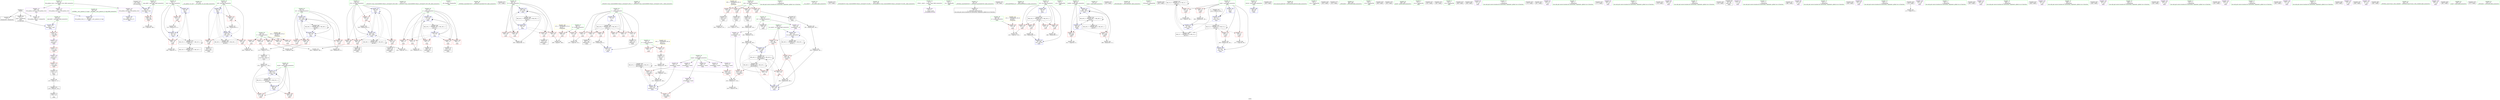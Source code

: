 digraph "SVFG" {
	label="SVFG";

	Node0x5571727502e0 [shape=record,color=grey,label="{NodeID: 0\nNullPtr}"];
	Node0x5571727502e0 -> Node0x557172777c80[style=solid];
	Node0x5571727502e0 -> Node0x557172777d80[style=solid];
	Node0x5571727502e0 -> Node0x55717277efa0[style=solid];
	Node0x55717278bb80 [shape=record,color=grey,label="{NodeID: 360\n107 = cmp(106, 108, )\n}"];
	Node0x5571727797b0 [shape=record,color=blue,label="{NodeID: 194\n76\<--99\nxxx\<--\nmain\n}"];
	Node0x5571727797b0 -> Node0x55717277cdc0[style=dashed];
	Node0x5571727797b0 -> Node0x55717277ce90[style=dashed];
	Node0x5571727797b0 -> Node0x557172779880[style=dashed];
	Node0x5571727797b0 -> Node0x5571727981a0[style=dashed];
	Node0x557172776a60 [shape=record,color=purple,label="{NodeID: 111\n435\<--26\nllvm.global_ctors_1\<--llvm.global_ctors\nGlob }"];
	Node0x557172776a60 -> Node0x55717277eea0[style=solid];
	Node0x557172755c30 [shape=record,color=green,label="{NodeID: 28\n31\<--32\n__cxx_global_var_init\<--__cxx_global_var_init_field_insensitive\n}"];
	Node0x5571727b8ad0 [shape=record,color=black,label="{NodeID: 471\n56 = PHI()\n0th arg main }"];
	Node0x5571727b8ad0 -> Node0x55717277f170[style=solid];
	Node0x55717277c9b0 [shape=record,color=red,label="{NodeID: 139\n187\<--72\n\<--j\nmain\n}"];
	Node0x55717277c9b0 -> Node0x5571727785d0[style=solid];
	Node0x5571727773e0 [shape=record,color=green,label="{NodeID: 56\n174\<--175\n_ZStlsISt11char_traitsIcEERSt13basic_ostreamIcT_ES5_PKc\<--_ZStlsISt11char_traitsIcEERSt13basic_ostreamIcT_ES5_PKc_field_insensitive\n}"];
	Node0x557172789300 [shape=record,color=grey,label="{NodeID: 333\n213 = Binary(212, 9, )\n}"];
	Node0x557172789300 -> Node0x557172779880[style=solid];
	Node0x55717277e070 [shape=record,color=red,label="{NodeID: 167\n373\<--92\n\<--cnt\nmain\n}"];
	Node0x55717277e070 -> Node0x55717278b400[style=solid];
	Node0x557172778c50 [shape=record,color=black,label="{NodeID: 84\n316\<--315\nidxprom86\<--\nmain\n}"];
	Node0x557172750200 [shape=record,color=green,label="{NodeID: 1\n7\<--1\n__dso_handle\<--dummyObj\nGlob }"];
	Node0x55717278bd00 [shape=record,color=grey,label="{NodeID: 361\n116 = cmp(115, 117, )\n}"];
	Node0x55717278bd00 -> Node0x55717277b490[style=solid];
	Node0x557172779880 [shape=record,color=blue,label="{NodeID: 195\n76\<--213\nxxx\<--inc\nmain\n}"];
	Node0x557172779880 -> Node0x55717277cdc0[style=dashed];
	Node0x557172779880 -> Node0x55717277ce90[style=dashed];
	Node0x557172779880 -> Node0x557172779880[style=dashed];
	Node0x557172779880 -> Node0x5571727981a0[style=dashed];
	Node0x557172776b60 [shape=record,color=purple,label="{NodeID: 112\n436\<--26\nllvm.global_ctors_2\<--llvm.global_ctors\nGlob }"];
	Node0x557172776b60 -> Node0x55717277efa0[style=solid];
	Node0x557172755d00 [shape=record,color=green,label="{NodeID: 29\n35\<--36\n_ZNSt8ios_base4InitC1Ev\<--_ZNSt8ios_base4InitC1Ev_field_insensitive\n}"];
	Node0x5571727b9980 [shape=record,color=black,label="{NodeID: 472\n141 = PHI()\n}"];
	Node0x557172781280 [shape=record,color=black,label="{NodeID: 389\nMR_16V_3 = PHI(MR_16V_4, MR_16V_2, )\npts\{71 \}\n}"];
	Node0x557172781280 -> Node0x55717277c330[style=dashed];
	Node0x557172781280 -> Node0x55717277c400[style=dashed];
	Node0x557172781280 -> Node0x55717277c4d0[style=dashed];
	Node0x557172781280 -> Node0x55717277c5a0[style=dashed];
	Node0x557172781280 -> Node0x55717277c670[style=dashed];
	Node0x557172781280 -> Node0x55717277c740[style=dashed];
	Node0x557172781280 -> Node0x557172779a20[style=dashed];
	Node0x55717277ca80 [shape=record,color=red,label="{NodeID: 140\n204\<--72\n\<--j\nmain\n}"];
	Node0x5571727774b0 [shape=record,color=green,label="{NodeID: 57\n196\<--197\n_ZStlsISt11char_traitsIcEERSt13basic_ostreamIcT_ES5_c\<--_ZStlsISt11char_traitsIcEERSt13basic_ostreamIcT_ES5_c_field_insensitive\n}"];
	Node0x5571727a5b50 [shape=record,color=yellow,style=double,label="{NodeID: 417\n28V_1 = ENCHI(MR_28V_0)\npts\{85 \}\nFun[main]}"];
	Node0x5571727a5b50 -> Node0x55717277d510[style=dashed];
	Node0x5571727a5b50 -> Node0x55717277d5e0[style=dashed];
	Node0x5571727a5b50 -> Node0x55717277d6b0[style=dashed];
	Node0x5571727a5b50 -> Node0x55717277d780[style=dashed];
	Node0x557172789480 [shape=record,color=grey,label="{NodeID: 334\n323 = Binary(322, 9, )\n}"];
	Node0x557172789480 -> Node0x55717277a310[style=solid];
	Node0x55717277e140 [shape=record,color=red,label="{NodeID: 168\n304\<--94\n\<--j78\nmain\n}"];
	Node0x55717277e140 -> Node0x55717278af80[style=solid];
	Node0x557172778d20 [shape=record,color=black,label="{NodeID: 85\n376\<--375\nconv119\<--cmp118\nmain\n}"];
	Node0x557172778d20 -> Node0x55717278a080[style=solid];
	Node0x5571727555a0 [shape=record,color=green,label="{NodeID: 2\n9\<--1\n\<--dummyObj\nCan only get source location for instruction, argument, global var or function.}"];
	Node0x55717278be80 [shape=record,color=grey,label="{NodeID: 362\n132 = cmp(130, 131, )\n}"];
	Node0x557172779950 [shape=record,color=blue,label="{NodeID: 196\n72\<--222\nj\<--inc37\nmain\n}"];
	Node0x557172779950 -> Node0x55717277c810[style=dashed];
	Node0x557172779950 -> Node0x55717277c8e0[style=dashed];
	Node0x557172779950 -> Node0x55717277c9b0[style=dashed];
	Node0x557172779950 -> Node0x55717277ca80[style=dashed];
	Node0x557172779950 -> Node0x55717277cb50[style=dashed];
	Node0x557172779950 -> Node0x557172779950[style=dashed];
	Node0x557172779950 -> Node0x557172781370[style=dashed];
	Node0x557172776c60 [shape=record,color=purple,label="{NodeID: 113\n252\<--80\narrayidx53\<--cel\nmain\n}"];
	Node0x557172776c60 -> Node0x557172779c90[style=solid];
	Node0x557172755dd0 [shape=record,color=green,label="{NodeID: 30\n41\<--42\n__cxa_atexit\<--__cxa_atexit_field_insensitive\n}"];
	Node0x5571727b9a80 [shape=record,color=black,label="{NodeID: 473\n125 = PHI()\n}"];
	Node0x557172781370 [shape=record,color=black,label="{NodeID: 390\nMR_18V_2 = PHI(MR_18V_4, MR_18V_1, )\npts\{73 \}\n}"];
	Node0x557172781370 -> Node0x55717277f4b0[style=dashed];
	Node0x55717277cb50 [shape=record,color=red,label="{NodeID: 141\n221\<--72\n\<--j\nmain\n}"];
	Node0x55717277cb50 -> Node0x557172789180[style=solid];
	Node0x557172777580 [shape=record,color=green,label="{NodeID: 58\n207\<--208\n_ZSt4endlIcSt11char_traitsIcEERSt13basic_ostreamIT_T0_ES6_\<--_ZSt4endlIcSt11char_traitsIcEERSt13basic_ostreamIT_T0_ES6__field_insensitive\n}"];
	Node0x557172789600 [shape=record,color=grey,label="{NodeID: 335\n319 = Binary(311, 318, )\n}"];
	Node0x557172789600 -> Node0x55717278b100[style=solid];
	Node0x55717277e210 [shape=record,color=red,label="{NodeID: 169\n308\<--94\n\<--j78\nmain\n}"];
	Node0x55717277e210 -> Node0x557172778ab0[style=solid];
	Node0x557172778df0 [shape=record,color=purple,label="{NodeID: 86\n37\<--4\n\<--_ZStL8__ioinit\n__cxx_global_var_init\n}"];
	Node0x557172755630 [shape=record,color=green,label="{NodeID: 3\n13\<--1\n.str\<--dummyObj\nGlob }"];
	Node0x55717278c000 [shape=record,color=grey,label="{NodeID: 363\n138 = cmp(136, 137, )\n}"];
	Node0x557172779a20 [shape=record,color=blue,label="{NodeID: 197\n70\<--227\ni\<--inc40\nmain\n}"];
	Node0x557172779a20 -> Node0x557172781280[style=dashed];
	Node0x557172776d30 [shape=record,color=purple,label="{NodeID: 114\n310\<--80\narrayidx83\<--cel\nmain\n}"];
	Node0x557172776d30 -> Node0x55717277eb00[style=solid];
	Node0x557172755ea0 [shape=record,color=green,label="{NodeID: 31\n40\<--46\n_ZNSt8ios_base4InitD1Ev\<--_ZNSt8ios_base4InitD1Ev_field_insensitive\n}"];
	Node0x557172755ea0 -> Node0x557172777e50[style=solid];
	Node0x5571727b9b80 [shape=record,color=black,label="{NodeID: 474\n38 = PHI()\n}"];
	Node0x557172781460 [shape=record,color=black,label="{NodeID: 391\nMR_22V_2 = PHI(MR_22V_3, MR_22V_1, )\npts\{77 \}\n}"];
	Node0x557172781460 -> Node0x5571727981a0[style=dashed];
	Node0x55717277cc20 [shape=record,color=red,label="{NodeID: 142\n142\<--74\n\<--x\nmain\n}"];
	Node0x55717277cc20 -> Node0x557172778290[style=solid];
	Node0x557172777680 [shape=record,color=green,label="{NodeID: 59\n209\<--210\n_ZNSolsEPFRSoS_E\<--_ZNSolsEPFRSoS_E_field_insensitive\n}"];
	Node0x557172789780 [shape=record,color=grey,label="{NodeID: 336\n386 = Binary(385, 9, )\n}"];
	Node0x55717277e2e0 [shape=record,color=red,label="{NodeID: 170\n315\<--94\n\<--j78\nmain\n}"];
	Node0x55717277e2e0 -> Node0x557172778c50[style=solid];
	Node0x557172778ec0 [shape=record,color=purple,label="{NodeID: 87\n149\<--11\narrayidx10\<--mask\nmain\n}"];
	Node0x557172754cb0 [shape=record,color=green,label="{NodeID: 4\n15\<--1\n.str.1\<--dummyObj\nGlob }"];
	Node0x55717278c180 [shape=record,color=grey,label="{NodeID: 364\n341 = cmp(340, 9, )\n}"];
	Node0x557172779af0 [shape=record,color=blue,label="{NodeID: 198\n78\<--99\ni42\<--\nmain\n}"];
	Node0x557172779af0 -> Node0x5571727a13b0[style=dashed];
	Node0x55717277b630 [shape=record,color=purple,label="{NodeID: 115\n111\<--110\narrayidx\<--\nmain\n}"];
	Node0x55717277b630 -> Node0x55717277e620[style=solid];
	Node0x557172756400 [shape=record,color=green,label="{NodeID: 32\n53\<--54\nmain\<--main_field_insensitive\n}"];
	Node0x5571727b9c80 [shape=record,color=black,label="{NodeID: 475\n181 = PHI()\n}"];
	Node0x5571727a09e0 [shape=record,color=black,label="{NodeID: 392\nMR_42V_2 = PHI(MR_42V_3, MR_42V_1, )\npts\{120000 \}\n}"];
	Node0x5571727a09e0 -> Node0x55717277e7c0[style=dashed];
	Node0x5571727a09e0 -> Node0x55717277ebd0[style=dashed];
	Node0x5571727a09e0 -> Node0x557172779610[style=dashed];
	Node0x5571727a09e0 -> Node0x5571727a09e0[style=dashed];
	Node0x55717277ccf0 [shape=record,color=red,label="{NodeID: 143\n194\<--74\n\<--x\nmain\n}"];
	Node0x557172777780 [shape=record,color=green,label="{NodeID: 60\n217\<--218\n_ZNSo5flushEv\<--_ZNSo5flushEv_field_insensitive\n}"];
	Node0x557172789900 [shape=record,color=grey,label="{NodeID: 337\n146 = Binary(9, 144, )\n}"];
	Node0x557172789900 -> Node0x557172789c00[style=solid];
	Node0x55717277e3b0 [shape=record,color=red,label="{NodeID: 171\n328\<--94\n\<--j78\nmain\n}"];
	Node0x55717277e3b0 -> Node0x557172788700[style=solid];
	Node0x557172778f90 [shape=record,color=purple,label="{NodeID: 88\n152\<--11\narrayidx12\<--mask\nmain\n}"];
	Node0x557172778f90 -> Node0x55717277e7c0[style=solid];
	Node0x557172778f90 -> Node0x557172779610[style=solid];
	Node0x557172754d40 [shape=record,color=green,label="{NodeID: 5\n17\<--1\n_ZSt4cerr\<--dummyObj\nGlob }"];
	Node0x5571727b6550 [shape=record,color=black,label="{NodeID: 448\n203 = PHI()\n}"];
	Node0x55717278c300 [shape=record,color=grey,label="{NodeID: 365\n333 = cmp(332, 99, )\n}"];
	Node0x557172779bc0 [shape=record,color=blue,label="{NodeID: 199\n82\<--99\nj46\<--\nmain\n}"];
	Node0x557172779bc0 -> Node0x55717277d2a0[style=dashed];
	Node0x557172779bc0 -> Node0x55717277d370[style=dashed];
	Node0x557172779bc0 -> Node0x55717277d440[style=dashed];
	Node0x557172779bc0 -> Node0x557172779f00[style=dashed];
	Node0x557172779bc0 -> Node0x5571727a18b0[style=dashed];
	Node0x55717277b700 [shape=record,color=purple,label="{NodeID: 116\n113\<--112\narrayidx1\<--\nmain\n}"];
	Node0x55717277b700 -> Node0x55717277e6f0[style=solid];
	Node0x5571727564d0 [shape=record,color=green,label="{NodeID: 33\n58\<--59\nretval\<--retval_field_insensitive\nmain\n}"];
	Node0x5571727564d0 -> Node0x55717277f0a0[style=solid];
	Node0x5571727b9de0 [shape=record,color=black,label="{NodeID: 476\n183 = PHI()\n}"];
	Node0x5571727a0eb0 [shape=record,color=black,label="{NodeID: 393\nMR_2V_7 = PHI(MR_2V_8, MR_2V_3, )\npts\{10 \}\n}"];
	Node0x5571727a0eb0 -> Node0x5571727995a0[style=dashed];
	Node0x55717277cdc0 [shape=record,color=red,label="{NodeID: 144\n165\<--76\n\<--xxx\nmain\n}"];
	Node0x55717277cdc0 -> Node0x55717278ac80[style=solid];
	Node0x557172777880 [shape=record,color=green,label="{NodeID: 61\n240\<--241\nllvm.memset.p0i8.i64\<--llvm.memset.p0i8.i64_field_insensitive\n}"];
	Node0x557172789a80 [shape=record,color=grey,label="{NodeID: 338\n261 = Binary(260, 145, )\n}"];
	Node0x557172789a80 -> Node0x55717278a200[style=solid];
	Node0x55717277e480 [shape=record,color=red,label="{NodeID: 172\n340\<--96\n\<--xxx98\nmain\n}"];
	Node0x55717277e480 -> Node0x55717278c180[style=solid];
	Node0x557172779060 [shape=record,color=purple,label="{NodeID: 89\n186\<--11\narrayidx24\<--mask\nmain\n}"];
	Node0x557172755120 [shape=record,color=green,label="{NodeID: 6\n18\<--1\n.str.2\<--dummyObj\nGlob }"];
	Node0x5571727b73d0 [shape=record,color=black,label="{NodeID: 449\n205 = PHI()\n}"];
	Node0x557172779c90 [shape=record,color=blue,label="{NodeID: 200\n86\<--252\ncur_mask\<--arrayidx53\nmain\n}"];
	Node0x557172779c90 -> Node0x55717277d850[style=dashed];
	Node0x557172779c90 -> Node0x55717277d920[style=dashed];
	Node0x557172779c90 -> Node0x557172779c90[style=dashed];
	Node0x557172779c90 -> Node0x5571727a1db0[style=dashed];
	Node0x55717277b7d0 [shape=record,color=red,label="{NodeID: 117\n156\<--8\n\<--cond\nmain\n}"];
	Node0x55717277b7d0 -> Node0x55717278a980[style=solid];
	Node0x5571727565a0 [shape=record,color=green,label="{NodeID: 34\n60\<--61\nargc.addr\<--argc.addr_field_insensitive\nmain\n}"];
	Node0x5571727565a0 -> Node0x55717277bb10[style=solid];
	Node0x5571727565a0 -> Node0x55717277f170[style=solid];
	Node0x5571727b9ee0 [shape=record,color=black,label="{NodeID: 477\n191 = PHI()\n}"];
	Node0x5571727a13b0 [shape=record,color=black,label="{NodeID: 394\nMR_24V_3 = PHI(MR_24V_4, MR_24V_2, )\npts\{79 \}\n}"];
	Node0x5571727a13b0 -> Node0x55717277cf60[style=dashed];
	Node0x5571727a13b0 -> Node0x55717277d030[style=dashed];
	Node0x5571727a13b0 -> Node0x55717277d100[style=dashed];
	Node0x5571727a13b0 -> Node0x55717277d1d0[style=dashed];
	Node0x5571727a13b0 -> Node0x557172781840[style=dashed];
	Node0x55717277ce90 [shape=record,color=red,label="{NodeID: 145\n212\<--76\n\<--xxx\nmain\n}"];
	Node0x55717277ce90 -> Node0x557172789300[style=solid];
	Node0x557172777980 [shape=record,color=green,label="{NodeID: 62\n363\<--364\n_ZNSolsEb\<--_ZNSolsEb_field_insensitive\n}"];
	Node0x557172789c00 [shape=record,color=grey,label="{NodeID: 339\n154 = Binary(153, 146, )\n}"];
	Node0x557172789c00 -> Node0x557172779610[style=solid];
	Node0x55717277e550 [shape=record,color=red,label="{NodeID: 173\n367\<--96\n\<--xxx98\nmain\n}"];
	Node0x55717277e550 -> Node0x55717278a380[style=solid];
	Node0x557172779130 [shape=record,color=purple,label="{NodeID: 90\n189\<--11\narrayidx26\<--mask\nmain\n}"];
	Node0x557172779130 -> Node0x55717277e890[style=solid];
	Node0x5571727551b0 [shape=record,color=green,label="{NodeID: 7\n20\<--1\n.str.3\<--dummyObj\nGlob }"];
	Node0x5571727b74d0 [shape=record,color=black,label="{NodeID: 450\n206 = PHI()\n}"];
	Node0x557172779d60 [shape=record,color=blue,label="{NodeID: 201\n263\<--265\n\<--or60\nmain\n}"];
	Node0x557172779d60 -> Node0x557172780c90[style=dashed];
	Node0x55717277b8a0 [shape=record,color=red,label="{NodeID: 118\n159\<--8\n\<--cond\nmain\n}"];
	Node0x55717277b8a0 -> Node0x557172788b80[style=solid];
	Node0x557172756670 [shape=record,color=green,label="{NodeID: 35\n62\<--63\nargv.addr\<--argv.addr_field_insensitive\nmain\n}"];
	Node0x557172756670 -> Node0x55717277bbe0[style=solid];
	Node0x557172756670 -> Node0x55717277f240[style=solid];
	Node0x5571727b9fe0 [shape=record,color=black,label="{NodeID: 478\n193 = PHI()\n}"];
	Node0x5571727a18b0 [shape=record,color=black,label="{NodeID: 395\nMR_26V_2 = PHI(MR_26V_4, MR_26V_1, )\npts\{83 \}\n}"];
	Node0x5571727a18b0 -> Node0x557172779bc0[style=dashed];
	Node0x55717277cf60 [shape=record,color=red,label="{NodeID: 146\n232\<--78\n\<--i42\nmain\n}"];
	Node0x55717277cf60 -> Node0x55717278ab00[style=solid];
	Node0x557172777a80 [shape=record,color=green,label="{NodeID: 63\n390\<--391\nprintf\<--printf_field_insensitive\n}"];
	Node0x557172789d80 [shape=record,color=grey,label="{NodeID: 340\n382 = Binary(381, 9, )\n}"];
	Node0x557172789d80 -> Node0x557172781770[style=solid];
	Node0x55717277e620 [shape=record,color=red,label="{NodeID: 174\n112\<--111\n\<--arrayidx\nmain\n}"];
	Node0x55717277e620 -> Node0x55717277b700[style=solid];
	Node0x557172779200 [shape=record,color=purple,label="{NodeID: 91\n314\<--11\narrayidx85\<--mask\nmain\n}"];
	Node0x557172755360 [shape=record,color=green,label="{NodeID: 8\n22\<--1\n.str.4\<--dummyObj\nGlob }"];
	Node0x5571727b75a0 [shape=record,color=black,label="{NodeID: 451\n102 = PHI()\n}"];
	Node0x557172779e30 [shape=record,color=blue,label="{NodeID: 202\n283\<--285\n\<--or70\nmain\n}"];
	Node0x557172779e30 -> Node0x55717277ea30[style=dashed];
	Node0x557172779e30 -> Node0x557172779e30[style=dashed];
	Node0x557172779e30 -> Node0x557172780c90[style=dashed];
	Node0x55717277b970 [shape=record,color=red,label="{NodeID: 119\n332\<--8\n\<--cond\nmain\n}"];
	Node0x55717277b970 -> Node0x55717278c300[style=solid];
	Node0x557172756740 [shape=record,color=green,label="{NodeID: 36\n64\<--65\nl\<--l_field_insensitive\nmain\n}"];
	Node0x557172756740 -> Node0x55717277bcb0[style=solid];
	Node0x557172756740 -> Node0x55717277bd80[style=solid];
	Node0x557172756740 -> Node0x55717277be50[style=solid];
	Node0x557172756740 -> Node0x55717277bf20[style=solid];
	Node0x557172756740 -> Node0x55717277bff0[style=solid];
	Node0x5571727ba0e0 [shape=record,color=black,label="{NodeID: 479\n195 = PHI()\n}"];
	Node0x5571727a1db0 [shape=record,color=black,label="{NodeID: 396\nMR_30V_2 = PHI(MR_30V_3, MR_30V_1, )\npts\{87 \}\n}"];
	Node0x5571727a1db0 -> Node0x557172779c90[style=dashed];
	Node0x5571727a1db0 -> Node0x5571727a1db0[style=dashed];
	Node0x55717277d030 [shape=record,color=red,label="{NodeID: 147\n351\<--78\n\<--i42\nmain\n}"];
	Node0x557172777b80 [shape=record,color=green,label="{NodeID: 64\n28\<--430\n_GLOBAL__sub_I_pmnox_0_0.cpp\<--_GLOBAL__sub_I_pmnox_0_0.cpp_field_insensitive\n}"];
	Node0x557172777b80 -> Node0x55717277eea0[style=solid];
	Node0x557172789f00 [shape=record,color=grey,label="{NodeID: 341\n265 = Binary(264, 262, )\n}"];
	Node0x557172789f00 -> Node0x557172779d60[style=solid];
	Node0x55717277e6f0 [shape=record,color=red,label="{NodeID: 175\n114\<--113\n\<--arrayidx1\nmain\n}"];
	Node0x55717277e6f0 -> Node0x5571727780f0[style=solid];
	Node0x5571727792d0 [shape=record,color=purple,label="{NodeID: 92\n317\<--11\narrayidx87\<--mask\nmain\n}"];
	Node0x5571727792d0 -> Node0x55717277ebd0[style=solid];
	Node0x5571727553f0 [shape=record,color=green,label="{NodeID: 9\n24\<--1\n.str.5\<--dummyObj\nGlob }"];
	Node0x5571727b7670 [shape=record,color=black,label="{NodeID: 452\n168 = PHI()\n}"];
	Node0x557172779f00 [shape=record,color=blue,label="{NodeID: 203\n82\<--291\nj46\<--inc73\nmain\n}"];
	Node0x557172779f00 -> Node0x55717277d2a0[style=dashed];
	Node0x557172779f00 -> Node0x55717277d370[style=dashed];
	Node0x557172779f00 -> Node0x55717277d440[style=dashed];
	Node0x557172779f00 -> Node0x557172779f00[style=dashed];
	Node0x557172779f00 -> Node0x5571727a18b0[style=dashed];
	Node0x55717277ba40 [shape=record,color=red,label="{NodeID: 120\n335\<--8\n\<--cond\nmain\n}"];
	Node0x55717277ba40 -> Node0x55717278a800[style=solid];
	Node0x557172756810 [shape=record,color=green,label="{NodeID: 37\n66\<--67\nd\<--d_field_insensitive\nmain\n}"];
	Node0x557172756810 -> Node0x55717277c0c0[style=solid];
	Node0x557172756810 -> Node0x55717277c190[style=solid];
	Node0x5571727ba1e0 [shape=record,color=black,label="{NodeID: 480\n199 = PHI()\n}"];
	Node0x5571727a22b0 [shape=record,color=black,label="{NodeID: 397\nMR_32V_2 = PHI(MR_32V_4, MR_32V_1, )\npts\{89 \}\n}"];
	Node0x5571727a22b0 -> Node0x557172779fd0[style=dashed];
	Node0x55717277d100 [shape=record,color=red,label="{NodeID: 148\n385\<--78\n\<--i42\nmain\n}"];
	Node0x55717277d100 -> Node0x557172789780[style=solid];
	Node0x557172777c80 [shape=record,color=black,label="{NodeID: 65\n2\<--3\ndummyVal\<--dummyVal\n}"];
	Node0x55717278a080 [shape=record,color=grey,label="{NodeID: 342\n378 = Binary(377, 376, )\n}"];
	Node0x55717278a080 -> Node0x5571727816a0[style=solid];
	Node0x55717277e7c0 [shape=record,color=red,label="{NodeID: 176\n153\<--152\n\<--arrayidx12\nmain\n}"];
	Node0x55717277e7c0 -> Node0x557172789c00[style=solid];
	Node0x5571727793a0 [shape=record,color=purple,label="{NodeID: 93\n124\<--13\n\<--.str\nmain\n}"];
	Node0x557172750b90 [shape=record,color=green,label="{NodeID: 10\n27\<--1\n\<--dummyObj\nCan only get source location for instruction, argument, global var or function.}"];
	Node0x5571727b77d0 [shape=record,color=black,label="{NodeID: 453\n173 = PHI()\n}"];
	Node0x5571727977a0 [shape=record,color=black,label="{NodeID: 370\nMR_2V_4 = PHI(MR_2V_6, MR_2V_3, )\npts\{10 \}\n}"];
	Node0x5571727977a0 -> Node0x55717277b7d0[style=dashed];
	Node0x5571727977a0 -> Node0x55717277b8a0[style=dashed];
	Node0x5571727977a0 -> Node0x5571727796e0[style=dashed];
	Node0x5571727977a0 -> Node0x5571727977a0[style=dashed];
	Node0x5571727977a0 -> Node0x5571727a0eb0[style=dashed];
	Node0x557172779fd0 [shape=record,color=blue,label="{NodeID: 204\n88\<--99\nresult\<--\nmain\n}"];
	Node0x557172779fd0 -> Node0x55717277d9f0[style=dashed];
	Node0x557172779fd0 -> Node0x55717277dac0[style=dashed];
	Node0x557172779fd0 -> Node0x5571727816a0[style=dashed];
	Node0x557172779fd0 -> Node0x5571727a22b0[style=dashed];
	Node0x55717277bb10 [shape=record,color=red,label="{NodeID: 121\n106\<--60\n\<--argc.addr\nmain\n}"];
	Node0x55717277bb10 -> Node0x55717278bb80[style=solid];
	Node0x5571727568e0 [shape=record,color=green,label="{NodeID: 38\n68\<--69\nn\<--n_field_insensitive\nmain\n}"];
	Node0x5571727568e0 -> Node0x55717277c260[style=solid];
	Node0x5571727ba2e0 [shape=record,color=black,label="{NodeID: 481\n201 = PHI()\n}"];
	Node0x5571727a27b0 [shape=record,color=black,label="{NodeID: 398\nMR_34V_2 = PHI(MR_34V_4, MR_34V_1, )\npts\{91 \}\n}"];
	Node0x5571727a27b0 -> Node0x55717277a0a0[style=dashed];
	Node0x55717277d1d0 [shape=record,color=red,label="{NodeID: 149\n393\<--78\n\<--i42\nmain\n}"];
	Node0x55717277d1d0 -> Node0x55717278a500[style=solid];
	Node0x557172777d80 [shape=record,color=black,label="{NodeID: 66\n57\<--3\nargv\<--dummyVal\nmain\n1st arg main }"];
	Node0x557172777d80 -> Node0x55717277f240[style=solid];
	Node0x55717278a200 [shape=record,color=grey,label="{NodeID: 343\n262 = Binary(9, 261, )\n}"];
	Node0x55717278a200 -> Node0x557172789f00[style=solid];
	Node0x55717277e890 [shape=record,color=red,label="{NodeID: 177\n190\<--189\n\<--arrayidx26\nmain\n}"];
	Node0x557172779470 [shape=record,color=purple,label="{NodeID: 94\n140\<--15\n\<--.str.1\nmain\n}"];
	Node0x557172750c20 [shape=record,color=green,label="{NodeID: 11\n99\<--1\n\<--dummyObj\nCan only get source location for instruction, argument, global var or function.}"];
	Node0x5571727b78d0 [shape=record,color=black,label="{NodeID: 454\n177 = PHI()\n}"];
	Node0x55717277a0a0 [shape=record,color=blue,label="{NodeID: 205\n90\<--99\nk\<--\nmain\n}"];
	Node0x55717277a0a0 -> Node0x55717277db90[style=dashed];
	Node0x55717277a0a0 -> Node0x55717277dc60[style=dashed];
	Node0x55717277a0a0 -> Node0x55717277dd30[style=dashed];
	Node0x55717277a0a0 -> Node0x55717277de00[style=dashed];
	Node0x55717277a0a0 -> Node0x557172781770[style=dashed];
	Node0x55717277a0a0 -> Node0x5571727a27b0[style=dashed];
	Node0x55717277bbe0 [shape=record,color=red,label="{NodeID: 122\n110\<--62\n\<--argv.addr\nmain\n}"];
	Node0x55717277bbe0 -> Node0x55717277b630[style=solid];
	Node0x5571727569b0 [shape=record,color=green,label="{NodeID: 39\n70\<--71\ni\<--i_field_insensitive\nmain\n}"];
	Node0x5571727569b0 -> Node0x55717277c330[style=solid];
	Node0x5571727569b0 -> Node0x55717277c400[style=solid];
	Node0x5571727569b0 -> Node0x55717277c4d0[style=solid];
	Node0x5571727569b0 -> Node0x55717277c5a0[style=solid];
	Node0x5571727569b0 -> Node0x55717277c670[style=solid];
	Node0x5571727569b0 -> Node0x55717277c740[style=solid];
	Node0x5571727569b0 -> Node0x55717277f3e0[style=solid];
	Node0x5571727569b0 -> Node0x557172779a20[style=solid];
	Node0x5571727a2cb0 [shape=record,color=black,label="{NodeID: 399\nMR_36V_2 = PHI(MR_36V_3, MR_36V_1, )\npts\{93 \}\n}"];
	Node0x5571727a2cb0 -> Node0x55717277a170[style=dashed];
	Node0x5571727a2cb0 -> Node0x5571727a2cb0[style=dashed];
	Node0x55717277d2a0 [shape=record,color=red,label="{NodeID: 150\n244\<--82\n\<--j46\nmain\n}"];
	Node0x55717277d2a0 -> Node0x55717278ba00[style=solid];
	Node0x557172777e50 [shape=record,color=black,label="{NodeID: 67\n39\<--40\n\<--_ZNSt8ios_base4InitD1Ev\nCan only get source location for instruction, argument, global var or function.}"];
	Node0x55717278a380 [shape=record,color=grey,label="{NodeID: 344\n368 = Binary(367, 9, )\n}"];
	Node0x55717278a380 -> Node0x5571727815d0[style=solid];
	Node0x55717277e960 [shape=record,color=red,label="{NodeID: 178\n264\<--263\n\<--\nmain\n}"];
	Node0x55717277e960 -> Node0x557172789f00[style=solid];
	Node0x557172779540 [shape=record,color=purple,label="{NodeID: 95\n248\<--15\n\<--.str.1\nmain\n}"];
	Node0x557172754e50 [shape=record,color=green,label="{NodeID: 12\n103\<--1\n\<--dummyObj\nCan only get source location for instruction, argument, global var or function.}"];
	Node0x5571727b79d0 [shape=record,color=black,label="{NodeID: 455\n179 = PHI()\n}"];
	Node0x5571727981a0 [shape=record,color=black,label="{NodeID: 372\nMR_22V_3 = PHI(MR_22V_7, MR_22V_2, )\npts\{77 \}\n}"];
	Node0x5571727981a0 -> Node0x5571727797b0[style=dashed];
	Node0x5571727981a0 -> Node0x5571727981a0[style=dashed];
	Node0x5571727981a0 -> Node0x557172781460[style=dashed];
	Node0x55717277a170 [shape=record,color=blue,label="{NodeID: 206\n92\<--99\ncnt\<--\nmain\n}"];
	Node0x55717277a170 -> Node0x55717277ded0[style=dashed];
	Node0x55717277a170 -> Node0x55717277dfa0[style=dashed];
	Node0x55717277a170 -> Node0x55717277e070[style=dashed];
	Node0x55717277a170 -> Node0x55717277a170[style=dashed];
	Node0x55717277a170 -> Node0x55717277a310[style=dashed];
	Node0x55717277a170 -> Node0x5571727a2cb0[style=dashed];
	Node0x55717277bcb0 [shape=record,color=red,label="{NodeID: 123\n137\<--64\n\<--l\nmain\n}"];
	Node0x55717277bcb0 -> Node0x55717278c000[style=solid];
	Node0x557172756a80 [shape=record,color=green,label="{NodeID: 40\n72\<--73\nj\<--j_field_insensitive\nmain\n}"];
	Node0x557172756a80 -> Node0x55717277c810[style=solid];
	Node0x557172756a80 -> Node0x55717277c8e0[style=solid];
	Node0x557172756a80 -> Node0x55717277c9b0[style=solid];
	Node0x557172756a80 -> Node0x55717277ca80[style=solid];
	Node0x557172756a80 -> Node0x55717277cb50[style=solid];
	Node0x557172756a80 -> Node0x55717277f4b0[style=solid];
	Node0x557172756a80 -> Node0x557172779950[style=solid];
	Node0x5571727a31b0 [shape=record,color=black,label="{NodeID: 400\nMR_38V_2 = PHI(MR_38V_3, MR_38V_1, )\npts\{95 \}\n}"];
	Node0x5571727a31b0 -> Node0x55717277a240[style=dashed];
	Node0x5571727a31b0 -> Node0x5571727a31b0[style=dashed];
	Node0x55717277d370 [shape=record,color=red,label="{NodeID: 151\n250\<--82\n\<--j46\nmain\n}"];
	Node0x55717277d370 -> Node0x5571727786a0[style=solid];
	Node0x557172777f50 [shape=record,color=black,label="{NodeID: 68\n236\<--80\n\<--cel\nmain\n}"];
	Node0x55717278a500 [shape=record,color=grey,label="{NodeID: 345\n394 = Binary(393, 9, )\n}"];
	Node0x55717278a500 -> Node0x557172781840[style=solid];
	Node0x55717277ea30 [shape=record,color=red,label="{NodeID: 179\n284\<--283\n\<--\nmain\n}"];
	Node0x55717277ea30 -> Node0x557172789000[style=solid];
	Node0x557172775e00 [shape=record,color=purple,label="{NodeID: 96\n269\<--15\n\<--.str.1\nmain\n}"];
	Node0x557172754ee0 [shape=record,color=green,label="{NodeID: 13\n108\<--1\n\<--dummyObj\nCan only get source location for instruction, argument, global var or function.}"];
	Node0x5571727b7ad0 [shape=record,color=black,label="{NodeID: 456\n216 = PHI()\n}"];
	Node0x55717277a240 [shape=record,color=blue,label="{NodeID: 207\n94\<--99\nj78\<--\nmain\n}"];
	Node0x55717277a240 -> Node0x55717277e140[style=dashed];
	Node0x55717277a240 -> Node0x55717277e210[style=dashed];
	Node0x55717277a240 -> Node0x55717277e2e0[style=dashed];
	Node0x55717277a240 -> Node0x55717277e3b0[style=dashed];
	Node0x55717277a240 -> Node0x55717277a240[style=dashed];
	Node0x55717277a240 -> Node0x55717277a3e0[style=dashed];
	Node0x55717277a240 -> Node0x5571727a31b0[style=dashed];
	Node0x55717277bd80 [shape=record,color=red,label="{NodeID: 124\n245\<--64\n\<--l\nmain\n}"];
	Node0x55717277bd80 -> Node0x55717278ba00[style=solid];
	Node0x557172756b50 [shape=record,color=green,label="{NodeID: 41\n74\<--75\nx\<--x_field_insensitive\nmain\n}"];
	Node0x557172756b50 -> Node0x55717277cc20[style=solid];
	Node0x557172756b50 -> Node0x55717277ccf0[style=solid];
	Node0x5571727a36b0 [shape=record,color=black,label="{NodeID: 401\nMR_40V_2 = PHI(MR_40V_3, MR_40V_1, )\npts\{97 \}\n}"];
	Node0x5571727a36b0 -> Node0x55717279aea0[style=dashed];
	Node0x55717277d440 [shape=record,color=red,label="{NodeID: 152\n290\<--82\n\<--j46\nmain\n}"];
	Node0x55717277d440 -> Node0x557172788a00[style=solid];
	Node0x557172778020 [shape=record,color=black,label="{NodeID: 69\n55\<--99\nmain_ret\<--\nmain\n}"];
	Node0x55717278a680 [shape=record,color=grey,label="{NodeID: 346\n144 = Binary(143, 145, )\n}"];
	Node0x55717278a680 -> Node0x557172789900[style=solid];
	Node0x55717277eb00 [shape=record,color=red,label="{NodeID: 180\n311\<--310\n\<--arrayidx83\nmain\n}"];
	Node0x55717277eb00 -> Node0x557172789600[style=solid];
	Node0x557172775ed0 [shape=record,color=purple,label="{NodeID: 97\n172\<--18\n\<--.str.2\nmain\n}"];
	Node0x557172754fb0 [shape=record,color=green,label="{NodeID: 14\n117\<--1\n\<--dummyObj\nCan only get source location for instruction, argument, global var or function.}"];
	Node0x5571727b7ba0 [shape=record,color=black,label="{NodeID: 457\n389 = PHI()\n}"];
	Node0x55717277a310 [shape=record,color=blue,label="{NodeID: 208\n92\<--323\ncnt\<--inc89\nmain\n}"];
	Node0x55717277a310 -> Node0x55717277ded0[style=dashed];
	Node0x55717277a310 -> Node0x55717277dfa0[style=dashed];
	Node0x55717277a310 -> Node0x55717277e070[style=dashed];
	Node0x55717277a310 -> Node0x55717277a170[style=dashed];
	Node0x55717277a310 -> Node0x55717277a310[style=dashed];
	Node0x55717277a310 -> Node0x5571727a2cb0[style=dashed];
	Node0x55717277be50 [shape=record,color=red,label="{NodeID: 125\n305\<--64\n\<--l\nmain\n}"];
	Node0x55717277be50 -> Node0x55717278af80[style=solid];
	Node0x557172756c20 [shape=record,color=green,label="{NodeID: 42\n76\<--77\nxxx\<--xxx_field_insensitive\nmain\n}"];
	Node0x557172756c20 -> Node0x55717277cdc0[style=solid];
	Node0x557172756c20 -> Node0x55717277ce90[style=solid];
	Node0x557172756c20 -> Node0x5571727797b0[style=solid];
	Node0x557172756c20 -> Node0x557172779880[style=solid];
	Node0x5571727a3bb0 [shape=record,color=black,label="{NodeID: 402\nMR_44V_2 = PHI(MR_44V_3, MR_44V_1, )\npts\{810000 \}\n}"];
	Node0x5571727a3bb0 -> Node0x55717277e960[style=dashed];
	Node0x5571727a3bb0 -> Node0x55717277ea30[style=dashed];
	Node0x5571727a3bb0 -> Node0x55717277eb00[style=dashed];
	Node0x5571727a3bb0 -> Node0x557172779d60[style=dashed];
	Node0x5571727a3bb0 -> Node0x557172779e30[style=dashed];
	Node0x5571727a3bb0 -> Node0x557172780c90[style=dashed];
	Node0x5571727a3bb0 -> Node0x5571727a3bb0[style=dashed];
	Node0x55717277d510 [shape=record,color=red,label="{NodeID: 153\n254\<--84\n\<--x50\nmain\n}"];
	Node0x55717277d510 -> Node0x557172778770[style=solid];
	Node0x5571727780f0 [shape=record,color=black,label="{NodeID: 70\n115\<--114\nconv\<--\nmain\n}"];
	Node0x5571727780f0 -> Node0x55717278bd00[style=solid];
	Node0x55717278a800 [shape=record,color=grey,label="{NodeID: 347\n336 = Binary(335, 161, )\n}"];
	Node0x55717278a800 -> Node0x55717277a4b0[style=solid];
	Node0x55717277ebd0 [shape=record,color=red,label="{NodeID: 181\n318\<--317\n\<--arrayidx87\nmain\n}"];
	Node0x55717277ebd0 -> Node0x557172789600[style=solid];
	Node0x557172775fa0 [shape=record,color=purple,label="{NodeID: 98\n178\<--18\n\<--.str.2\nmain\n}"];
	Node0x557172750480 [shape=record,color=green,label="{NodeID: 15\n122\<--1\n\<--dummyObj\nCan only get source location for instruction, argument, global var or function.}"];
	Node0x5571727b7e60 [shape=record,color=black,label="{NodeID: 458\n249 = PHI()\n}"];
	Node0x55717277a3e0 [shape=record,color=blue,label="{NodeID: 209\n94\<--329\nj78\<--inc93\nmain\n}"];
	Node0x55717277a3e0 -> Node0x55717277e140[style=dashed];
	Node0x55717277a3e0 -> Node0x55717277e210[style=dashed];
	Node0x55717277a3e0 -> Node0x55717277e2e0[style=dashed];
	Node0x55717277a3e0 -> Node0x55717277e3b0[style=dashed];
	Node0x55717277a3e0 -> Node0x55717277a240[style=dashed];
	Node0x55717277a3e0 -> Node0x55717277a3e0[style=dashed];
	Node0x55717277a3e0 -> Node0x5571727a31b0[style=dashed];
	Node0x55717277bf20 [shape=record,color=red,label="{NodeID: 126\n360\<--64\n\<--l\nmain\n}"];
	Node0x55717277bf20 -> Node0x55717278b880[style=solid];
	Node0x557172756cf0 [shape=record,color=green,label="{NodeID: 43\n78\<--79\ni42\<--i42_field_insensitive\nmain\n}"];
	Node0x557172756cf0 -> Node0x55717277cf60[style=solid];
	Node0x557172756cf0 -> Node0x55717277d030[style=solid];
	Node0x557172756cf0 -> Node0x55717277d100[style=solid];
	Node0x557172756cf0 -> Node0x55717277d1d0[style=solid];
	Node0x557172756cf0 -> Node0x557172779af0[style=solid];
	Node0x557172756cf0 -> Node0x557172781840[style=solid];
	Node0x55717277d5e0 [shape=record,color=red,label="{NodeID: 154\n259\<--84\n\<--x50\nmain\n}"];
	Node0x55717277d5e0 -> Node0x557172778840[style=solid];
	Node0x5571727781c0 [shape=record,color=black,label="{NodeID: 71\n120\<--119\n\<--\nmain\n}"];
	Node0x55717278a980 [shape=record,color=grey,label="{NodeID: 348\n157 = cmp(156, 99, )\n}"];
	Node0x55717277eca0 [shape=record,color=blue,label="{NodeID: 182\n8\<--9\ncond\<--\nGlob }"];
	Node0x55717277eca0 -> Node0x55717277f310[style=dashed];
	Node0x557172776070 [shape=record,color=purple,label="{NodeID: 99\n182\<--18\n\<--.str.2\nmain\n}"];
	Node0x557172750510 [shape=record,color=green,label="{NodeID: 16\n145\<--1\n\<--dummyObj\nCan only get source location for instruction, argument, global var or function.}"];
	Node0x5571727b7f30 [shape=record,color=black,label="{NodeID: 459\n270 = PHI()\n}"];
	Node0x5571727b7f30 -> Node0x55717278ae00[style=solid];
	Node0x5571727995a0 [shape=record,color=black,label="{NodeID: 376\nMR_2V_8 = PHI(MR_2V_10, MR_2V_7, )\npts\{10 \}\n}"];
	Node0x5571727995a0 -> Node0x55717277b970[style=dashed];
	Node0x5571727995a0 -> Node0x55717277ba40[style=dashed];
	Node0x5571727995a0 -> Node0x55717277a4b0[style=dashed];
	Node0x5571727995a0 -> Node0x5571727995a0[style=dashed];
	Node0x5571727995a0 -> Node0x5571727a0eb0[style=dashed];
	Node0x55717277a4b0 [shape=record,color=blue,label="{NodeID: 210\n8\<--336\ncond\<--dec97\nmain\n}"];
	Node0x55717277a4b0 -> Node0x5571727995a0[style=dashed];
	Node0x55717277bff0 [shape=record,color=red,label="{NodeID: 127\n374\<--64\n\<--l\nmain\n}"];
	Node0x55717277bff0 -> Node0x55717278b400[style=solid];
	Node0x557172756dc0 [shape=record,color=green,label="{NodeID: 44\n80\<--81\ncel\<--cel_field_insensitive\nmain\n}"];
	Node0x557172756dc0 -> Node0x557172777f50[style=solid];
	Node0x557172756dc0 -> Node0x557172776c60[style=solid];
	Node0x557172756dc0 -> Node0x557172776d30[style=solid];
	Node0x55717277d6b0 [shape=record,color=red,label="{NodeID: 155\n273\<--84\n\<--x50\nmain\n}"];
	Node0x55717277d6b0 -> Node0x557172778910[style=solid];
	Node0x557172778290 [shape=record,color=black,label="{NodeID: 72\n143\<--142\nconv9\<--\nmain\n}"];
	Node0x557172778290 -> Node0x55717278a680[style=solid];
	Node0x55717278ab00 [shape=record,color=grey,label="{NodeID: 349\n234 = cmp(232, 233, )\n}"];
	Node0x55717277eda0 [shape=record,color=blue,label="{NodeID: 183\n434\<--27\nllvm.global_ctors_0\<--\nGlob }"];
	Node0x557172776140 [shape=record,color=purple,label="{NodeID: 100\n192\<--18\n\<--.str.2\nmain\n}"];
	Node0x5571727505e0 [shape=record,color=green,label="{NodeID: 17\n161\<--1\n\<--dummyObj\nCan only get source location for instruction, argument, global var or function.}"];
	Node0x5571727b8030 [shape=record,color=black,label="{NodeID: 460\n343 = PHI()\n}"];
	Node0x55717277a580 [shape=record,color=blue,label="{NodeID: 211\n96\<--99\nxxx98\<--\nmain\n}"];
	Node0x55717277a580 -> Node0x55717277e480[style=dashed];
	Node0x55717277a580 -> Node0x55717277e550[style=dashed];
	Node0x55717277a580 -> Node0x5571727815d0[style=dashed];
	Node0x55717277a580 -> Node0x55717279aea0[style=dashed];
	Node0x55717277c0c0 [shape=record,color=red,label="{NodeID: 128\n131\<--66\n\<--d\nmain\n}"];
	Node0x55717277c0c0 -> Node0x55717278be80[style=solid];
	Node0x557172756e90 [shape=record,color=green,label="{NodeID: 45\n82\<--83\nj46\<--j46_field_insensitive\nmain\n}"];
	Node0x557172756e90 -> Node0x55717277d2a0[style=solid];
	Node0x557172756e90 -> Node0x55717277d370[style=solid];
	Node0x557172756e90 -> Node0x55717277d440[style=solid];
	Node0x557172756e90 -> Node0x557172779bc0[style=solid];
	Node0x557172756e90 -> Node0x557172779f00[style=solid];
	Node0x55717277d780 [shape=record,color=red,label="{NodeID: 156\n279\<--84\n\<--x50\nmain\n}"];
	Node0x55717277d780 -> Node0x5571727789e0[style=solid];
	Node0x557172778360 [shape=record,color=black,label="{NodeID: 73\n148\<--147\nidxprom\<--\nmain\n}"];
	Node0x55717278ac80 [shape=record,color=grey,label="{NodeID: 350\n166 = cmp(165, 9, )\n}"];
	Node0x55717277eea0 [shape=record,color=blue,label="{NodeID: 184\n435\<--28\nllvm.global_ctors_1\<--_GLOBAL__sub_I_pmnox_0_0.cpp\nGlob }"];
	Node0x557172776210 [shape=record,color=purple,label="{NodeID: 101\n198\<--18\n\<--.str.2\nmain\n}"];
	Node0x5571727506b0 [shape=record,color=green,label="{NodeID: 18\n169\<--1\n\<--dummyObj\nCan only get source location for instruction, argument, global var or function.}"];
	Node0x5571727b8130 [shape=record,color=black,label="{NodeID: 461\n346 = PHI()\n}"];
	Node0x5571727815d0 [shape=record,color=blue,label="{NodeID: 212\n96\<--368\nxxx98\<--inc114\nmain\n}"];
	Node0x5571727815d0 -> Node0x55717277e480[style=dashed];
	Node0x5571727815d0 -> Node0x55717277e550[style=dashed];
	Node0x5571727815d0 -> Node0x5571727815d0[style=dashed];
	Node0x5571727815d0 -> Node0x55717279aea0[style=dashed];
	Node0x55717277c190 [shape=record,color=red,label="{NodeID: 129\n298\<--66\n\<--d\nmain\n}"];
	Node0x55717277c190 -> Node0x55717278b580[style=solid];
	Node0x557172756f60 [shape=record,color=green,label="{NodeID: 46\n84\<--85\nx50\<--x50_field_insensitive\nmain\n}"];
	Node0x557172756f60 -> Node0x55717277d510[style=solid];
	Node0x557172756f60 -> Node0x55717277d5e0[style=solid];
	Node0x557172756f60 -> Node0x55717277d6b0[style=solid];
	Node0x557172756f60 -> Node0x55717277d780[style=solid];
	Node0x55717277b490 [shape=record,color=black,label="{NodeID: 323\n119 = PHI(103, 116, )\n}"];
	Node0x55717277b490 -> Node0x5571727781c0[style=solid];
	Node0x55717277d850 [shape=record,color=red,label="{NodeID: 157\n263\<--86\n\<--cur_mask\nmain\n}"];
	Node0x55717277d850 -> Node0x55717277e960[style=solid];
	Node0x55717277d850 -> Node0x557172779d60[style=solid];
	Node0x557172778430 [shape=record,color=black,label="{NodeID: 74\n151\<--150\nidxprom11\<--\nmain\n}"];
	Node0x55717278ae00 [shape=record,color=grey,label="{NodeID: 351\n271 = cmp(270, 9, )\n}"];
	Node0x55717277efa0 [shape=record,color=blue, style = dotted,label="{NodeID: 185\n436\<--3\nllvm.global_ctors_2\<--dummyVal\nGlob }"];
	Node0x5571727762e0 [shape=record,color=purple,label="{NodeID: 102\n202\<--18\n\<--.str.2\nmain\n}"];
	Node0x557172754020 [shape=record,color=green,label="{NodeID: 19\n238\<--1\n\<--dummyObj\nCan only get source location for instruction, argument, global var or function.}"];
	Node0x5571727b8230 [shape=record,color=black,label="{NodeID: 462\n348 = PHI()\n}"];
	Node0x5571727816a0 [shape=record,color=blue,label="{NodeID: 213\n88\<--378\nresult\<--add\nmain\n}"];
	Node0x5571727816a0 -> Node0x55717277d9f0[style=dashed];
	Node0x5571727816a0 -> Node0x55717277dac0[style=dashed];
	Node0x5571727816a0 -> Node0x5571727816a0[style=dashed];
	Node0x5571727816a0 -> Node0x5571727a22b0[style=dashed];
	Node0x55717277c260 [shape=record,color=red,label="{NodeID: 130\n233\<--68\n\<--n\nmain\n}"];
	Node0x55717277c260 -> Node0x55717278ab00[style=solid];
	Node0x557172775d70 [shape=record,color=green,label="{NodeID: 47\n86\<--87\ncur_mask\<--cur_mask_field_insensitive\nmain\n}"];
	Node0x557172775d70 -> Node0x55717277d850[style=solid];
	Node0x557172775d70 -> Node0x55717277d920[style=solid];
	Node0x557172775d70 -> Node0x557172779c90[style=solid];
	Node0x557172788160 [shape=record,color=black,label="{NodeID: 324\n121 = PHI(122, 99, )\n}"];
	Node0x557172788160 -> Node0x55717277f310[style=solid];
	Node0x55717277d920 [shape=record,color=red,label="{NodeID: 158\n283\<--86\n\<--cur_mask\nmain\n}"];
	Node0x55717277d920 -> Node0x55717277ea30[style=solid];
	Node0x55717277d920 -> Node0x557172779e30[style=solid];
	Node0x557172778500 [shape=record,color=black,label="{NodeID: 75\n185\<--184\nidxprom23\<--\nmain\n}"];
	Node0x55717278af80 [shape=record,color=grey,label="{NodeID: 352\n306 = cmp(304, 305, )\n}"];
	Node0x55717277f0a0 [shape=record,color=blue,label="{NodeID: 186\n58\<--99\nretval\<--\nmain\n}"];
	Node0x5571727763b0 [shape=record,color=purple,label="{NodeID: 103\n345\<--18\n\<--.str.2\nmain\n}"];
	Node0x5571727540f0 [shape=record,color=green,label="{NodeID: 20\n239\<--1\n\<--dummyObj\nCan only get source location for instruction, argument, global var or function.}"];
	Node0x5571727b8330 [shape=record,color=black,label="{NodeID: 463\n350 = PHI()\n}"];
	Node0x557172781770 [shape=record,color=blue,label="{NodeID: 214\n90\<--382\nk\<--inc121\nmain\n}"];
	Node0x557172781770 -> Node0x55717277db90[style=dashed];
	Node0x557172781770 -> Node0x55717277dc60[style=dashed];
	Node0x557172781770 -> Node0x55717277dd30[style=dashed];
	Node0x557172781770 -> Node0x55717277de00[style=dashed];
	Node0x557172781770 -> Node0x557172781770[style=dashed];
	Node0x557172781770 -> Node0x5571727a27b0[style=dashed];
	Node0x55717277c330 [shape=record,color=red,label="{NodeID: 131\n130\<--70\n\<--i\nmain\n}"];
	Node0x55717277c330 -> Node0x55717278be80[style=solid];
	Node0x557172776e20 [shape=record,color=green,label="{NodeID: 48\n88\<--89\nresult\<--result_field_insensitive\nmain\n}"];
	Node0x557172776e20 -> Node0x55717277d9f0[style=solid];
	Node0x557172776e20 -> Node0x55717277dac0[style=solid];
	Node0x557172776e20 -> Node0x557172779fd0[style=solid];
	Node0x557172776e20 -> Node0x5571727816a0[style=solid];
	Node0x5571727a5370 [shape=record,color=yellow,style=double,label="{NodeID: 408\n10V_1 = ENCHI(MR_10V_0)\npts\{65 \}\nFun[main]}"];
	Node0x5571727a5370 -> Node0x55717277bcb0[style=dashed];
	Node0x5571727a5370 -> Node0x55717277bd80[style=dashed];
	Node0x5571727a5370 -> Node0x55717277be50[style=dashed];
	Node0x5571727a5370 -> Node0x55717277bf20[style=dashed];
	Node0x5571727a5370 -> Node0x55717277bff0[style=dashed];
	Node0x557172788700 [shape=record,color=grey,label="{NodeID: 325\n329 = Binary(328, 9, )\n}"];
	Node0x557172788700 -> Node0x55717277a3e0[style=solid];
	Node0x55717277d9f0 [shape=record,color=red,label="{NodeID: 159\n377\<--88\n\<--result\nmain\n}"];
	Node0x55717277d9f0 -> Node0x55717278a080[style=solid];
	Node0x5571727785d0 [shape=record,color=black,label="{NodeID: 76\n188\<--187\nidxprom25\<--\nmain\n}"];
	Node0x55717278b100 [shape=record,color=grey,label="{NodeID: 353\n320 = cmp(319, 99, )\n}"];
	Node0x55717277f170 [shape=record,color=blue,label="{NodeID: 187\n60\<--56\nargc.addr\<--argc\nmain\n}"];
	Node0x55717277f170 -> Node0x55717277bb10[style=dashed];
	Node0x557172776480 [shape=record,color=purple,label="{NodeID: 104\n349\<--18\n\<--.str.2\nmain\n}"];
	Node0x5571727541c0 [shape=record,color=green,label="{NodeID: 21\n257\<--1\n\<--dummyObj\nCan only get source location for instruction, argument, global var or function.}"];
	Node0x5571727b8430 [shape=record,color=black,label="{NodeID: 464\n352 = PHI()\n}"];
	Node0x55717279aea0 [shape=record,color=black,label="{NodeID: 381\nMR_40V_3 = PHI(MR_40V_7, MR_40V_2, )\npts\{97 \}\n}"];
	Node0x55717279aea0 -> Node0x55717277a580[style=dashed];
	Node0x55717279aea0 -> Node0x55717279aea0[style=dashed];
	Node0x55717279aea0 -> Node0x5571727a36b0[style=dashed];
	Node0x557172781840 [shape=record,color=blue,label="{NodeID: 215\n78\<--394\ni42\<--inc126\nmain\n}"];
	Node0x557172781840 -> Node0x5571727a13b0[style=dashed];
	Node0x55717277c400 [shape=record,color=red,label="{NodeID: 132\n147\<--70\n\<--i\nmain\n}"];
	Node0x55717277c400 -> Node0x557172778360[style=solid];
	Node0x557172776eb0 [shape=record,color=green,label="{NodeID: 49\n90\<--91\nk\<--k_field_insensitive\nmain\n}"];
	Node0x557172776eb0 -> Node0x55717277db90[style=solid];
	Node0x557172776eb0 -> Node0x55717277dc60[style=solid];
	Node0x557172776eb0 -> Node0x55717277dd30[style=solid];
	Node0x557172776eb0 -> Node0x55717277de00[style=solid];
	Node0x557172776eb0 -> Node0x55717277a0a0[style=solid];
	Node0x557172776eb0 -> Node0x557172781770[style=solid];
	Node0x5571727a5450 [shape=record,color=yellow,style=double,label="{NodeID: 409\n12V_1 = ENCHI(MR_12V_0)\npts\{67 \}\nFun[main]}"];
	Node0x5571727a5450 -> Node0x55717277c0c0[style=dashed];
	Node0x5571727a5450 -> Node0x55717277c190[style=dashed];
	Node0x557172788880 [shape=record,color=grey,label="{NodeID: 326\n227 = Binary(226, 9, )\n}"];
	Node0x557172788880 -> Node0x557172779a20[style=solid];
	Node0x55717277dac0 [shape=record,color=red,label="{NodeID: 160\n387\<--88\n\<--result\nmain\n}"];
	Node0x5571727786a0 [shape=record,color=black,label="{NodeID: 77\n251\<--250\nidxprom52\<--\nmain\n}"];
	Node0x55717278b280 [shape=record,color=grey,label="{NodeID: 354\n275 = cmp(274, 276, )\n}"];
	Node0x55717277f240 [shape=record,color=blue,label="{NodeID: 188\n62\<--57\nargv.addr\<--argv\nmain\n}"];
	Node0x55717277f240 -> Node0x55717277bbe0[style=dashed];
	Node0x557172776550 [shape=record,color=purple,label="{NodeID: 105\n353\<--18\n\<--.str.2\nmain\n}"];
	Node0x557172755750 [shape=record,color=green,label="{NodeID: 22\n276\<--1\n\<--dummyObj\nCan only get source location for instruction, argument, global var or function.}"];
	Node0x5571727b8530 [shape=record,color=black,label="{NodeID: 465\n354 = PHI()\n}"];
	Node0x55717277c4d0 [shape=record,color=red,label="{NodeID: 133\n180\<--70\n\<--i\nmain\n}"];
	Node0x557172776f40 [shape=record,color=green,label="{NodeID: 50\n92\<--93\ncnt\<--cnt_field_insensitive\nmain\n}"];
	Node0x557172776f40 -> Node0x55717277ded0[style=solid];
	Node0x557172776f40 -> Node0x55717277dfa0[style=solid];
	Node0x557172776f40 -> Node0x55717277e070[style=solid];
	Node0x557172776f40 -> Node0x55717277a170[style=solid];
	Node0x557172776f40 -> Node0x55717277a310[style=solid];
	Node0x5571727a5530 [shape=record,color=yellow,style=double,label="{NodeID: 410\n14V_1 = ENCHI(MR_14V_0)\npts\{69 \}\nFun[main]}"];
	Node0x5571727a5530 -> Node0x55717277c260[style=dashed];
	Node0x557172788a00 [shape=record,color=grey,label="{NodeID: 327\n291 = Binary(290, 9, )\n}"];
	Node0x557172788a00 -> Node0x557172779f00[style=solid];
	Node0x55717277db90 [shape=record,color=red,label="{NodeID: 161\n297\<--90\n\<--k\nmain\n}"];
	Node0x55717277db90 -> Node0x55717278b580[style=solid];
	Node0x557172778770 [shape=record,color=black,label="{NodeID: 78\n255\<--254\nconv54\<--\nmain\n}"];
	Node0x557172778770 -> Node0x55717278b700[style=solid];
	Node0x55717278b400 [shape=record,color=grey,label="{NodeID: 355\n375 = cmp(373, 374, )\n}"];
	Node0x55717278b400 -> Node0x557172778d20[style=solid];
	Node0x55717277f310 [shape=record,color=blue,label="{NodeID: 189\n8\<--121\ncond\<--cond\nmain\n}"];
	Node0x55717277f310 -> Node0x5571727977a0[style=dashed];
	Node0x55717277f310 -> Node0x5571727a0eb0[style=dashed];
	Node0x557172776620 [shape=record,color=purple,label="{NodeID: 106\n357\<--18\n\<--.str.2\nmain\n}"];
	Node0x557172755820 [shape=record,color=green,label="{NodeID: 23\n344\<--1\n\<--dummyObj\nCan only get source location for instruction, argument, global var or function.}"];
	Node0x5571727b8630 [shape=record,color=black,label="{NodeID: 466\n356 = PHI()\n}"];
	Node0x55717277c5a0 [shape=record,color=red,label="{NodeID: 134\n184\<--70\n\<--i\nmain\n}"];
	Node0x55717277c5a0 -> Node0x557172778500[style=solid];
	Node0x557172776fd0 [shape=record,color=green,label="{NodeID: 51\n94\<--95\nj78\<--j78_field_insensitive\nmain\n}"];
	Node0x557172776fd0 -> Node0x55717277e140[style=solid];
	Node0x557172776fd0 -> Node0x55717277e210[style=solid];
	Node0x557172776fd0 -> Node0x55717277e2e0[style=solid];
	Node0x557172776fd0 -> Node0x55717277e3b0[style=solid];
	Node0x557172776fd0 -> Node0x55717277a240[style=solid];
	Node0x557172776fd0 -> Node0x55717277a3e0[style=solid];
	Node0x557172788b80 [shape=record,color=grey,label="{NodeID: 328\n160 = Binary(159, 161, )\n}"];
	Node0x557172788b80 -> Node0x5571727796e0[style=solid];
	Node0x55717277dc60 [shape=record,color=red,label="{NodeID: 162\n312\<--90\n\<--k\nmain\n}"];
	Node0x55717277dc60 -> Node0x557172778b80[style=solid];
	Node0x557172778840 [shape=record,color=black,label="{NodeID: 79\n260\<--259\nconv57\<--\nmain\n}"];
	Node0x557172778840 -> Node0x557172789a80[style=solid];
	Node0x55717278b580 [shape=record,color=grey,label="{NodeID: 356\n299 = cmp(297, 298, )\n}"];
	Node0x55717277f3e0 [shape=record,color=blue,label="{NodeID: 190\n70\<--99\ni\<--\nmain\n}"];
	Node0x55717277f3e0 -> Node0x557172781280[style=dashed];
	Node0x5571727766f0 [shape=record,color=purple,label="{NodeID: 107\n176\<--20\n\<--.str.3\nmain\n}"];
	Node0x5571727558f0 [shape=record,color=green,label="{NodeID: 24\n4\<--6\n_ZStL8__ioinit\<--_ZStL8__ioinit_field_insensitive\nGlob }"];
	Node0x5571727558f0 -> Node0x557172778df0[style=solid];
	Node0x5571727b8730 [shape=record,color=black,label="{NodeID: 467\n358 = PHI()\n}"];
	Node0x55717277c670 [shape=record,color=red,label="{NodeID: 135\n200\<--70\n\<--i\nmain\n}"];
	Node0x5571727770a0 [shape=record,color=green,label="{NodeID: 52\n96\<--97\nxxx98\<--xxx98_field_insensitive\nmain\n}"];
	Node0x5571727770a0 -> Node0x55717277e480[style=solid];
	Node0x5571727770a0 -> Node0x55717277e550[style=solid];
	Node0x5571727770a0 -> Node0x55717277a580[style=solid];
	Node0x5571727770a0 -> Node0x5571727815d0[style=solid];
	Node0x557172788d00 [shape=record,color=grey,label="{NodeID: 329\n281 = Binary(280, 145, )\n}"];
	Node0x557172788d00 -> Node0x557172788e80[style=solid];
	Node0x55717277dd30 [shape=record,color=red,label="{NodeID: 163\n355\<--90\n\<--k\nmain\n}"];
	Node0x557172778910 [shape=record,color=black,label="{NodeID: 80\n274\<--273\nconv63\<--\nmain\n}"];
	Node0x557172778910 -> Node0x55717278b280[style=solid];
	Node0x55717278b700 [shape=record,color=grey,label="{NodeID: 357\n256 = cmp(255, 257, )\n}"];
	Node0x55717277f4b0 [shape=record,color=blue,label="{NodeID: 191\n72\<--99\nj\<--\nmain\n}"];
	Node0x55717277f4b0 -> Node0x55717277c810[style=dashed];
	Node0x55717277f4b0 -> Node0x55717277c8e0[style=dashed];
	Node0x55717277f4b0 -> Node0x55717277c9b0[style=dashed];
	Node0x55717277f4b0 -> Node0x55717277ca80[style=dashed];
	Node0x55717277f4b0 -> Node0x55717277cb50[style=dashed];
	Node0x55717277f4b0 -> Node0x557172779950[style=dashed];
	Node0x55717277f4b0 -> Node0x557172781370[style=dashed];
	Node0x5571727767c0 [shape=record,color=purple,label="{NodeID: 108\n347\<--22\n\<--.str.4\nmain\n}"];
	Node0x5571727559c0 [shape=record,color=green,label="{NodeID: 25\n8\<--10\ncond\<--cond_field_insensitive\nGlob }"];
	Node0x5571727559c0 -> Node0x55717277b7d0[style=solid];
	Node0x5571727559c0 -> Node0x55717277b8a0[style=solid];
	Node0x5571727559c0 -> Node0x55717277b970[style=solid];
	Node0x5571727559c0 -> Node0x55717277ba40[style=solid];
	Node0x5571727559c0 -> Node0x55717277eca0[style=solid];
	Node0x5571727559c0 -> Node0x55717277f310[style=solid];
	Node0x5571727559c0 -> Node0x5571727796e0[style=solid];
	Node0x5571727559c0 -> Node0x55717277a4b0[style=solid];
	Node0x5571727b8830 [shape=record,color=black,label="{NodeID: 468\n362 = PHI()\n}"];
	Node0x55717277c740 [shape=record,color=red,label="{NodeID: 136\n226\<--70\n\<--i\nmain\n}"];
	Node0x55717277c740 -> Node0x557172788880[style=solid];
	Node0x557172777170 [shape=record,color=green,label="{NodeID: 53\n104\<--105\n_ZNSt8ios_base15sync_with_stdioEb\<--_ZNSt8ios_base15sync_with_stdioEb_field_insensitive\n}"];
	Node0x5571727a57d0 [shape=record,color=yellow,style=double,label="{NodeID: 413\n20V_1 = ENCHI(MR_20V_0)\npts\{75 \}\nFun[main]}"];
	Node0x5571727a57d0 -> Node0x55717277cc20[style=dashed];
	Node0x5571727a57d0 -> Node0x55717277ccf0[style=dashed];
	Node0x557172788e80 [shape=record,color=grey,label="{NodeID: 330\n282 = Binary(9, 281, )\n}"];
	Node0x557172788e80 -> Node0x557172789000[style=solid];
	Node0x55717277de00 [shape=record,color=red,label="{NodeID: 164\n381\<--90\n\<--k\nmain\n}"];
	Node0x55717277de00 -> Node0x557172789d80[style=solid];
	Node0x5571727789e0 [shape=record,color=black,label="{NodeID: 81\n280\<--279\nconv67\<--\nmain\n}"];
	Node0x5571727789e0 -> Node0x557172788d00[style=solid];
	Node0x55717278b880 [shape=record,color=grey,label="{NodeID: 358\n361 = cmp(359, 360, )\n}"];
	Node0x557172779610 [shape=record,color=blue,label="{NodeID: 192\n152\<--154\narrayidx12\<--or\nmain\n}"];
	Node0x557172779610 -> Node0x55717277e7c0[style=dashed];
	Node0x557172779610 -> Node0x55717277e890[style=dashed];
	Node0x557172779610 -> Node0x557172779610[style=dashed];
	Node0x557172779610 -> Node0x5571727a09e0[style=dashed];
	Node0x557172776890 [shape=record,color=purple,label="{NodeID: 109\n388\<--24\n\<--.str.5\nmain\n}"];
	Node0x557172755a90 [shape=record,color=green,label="{NodeID: 26\n11\<--12\nmask\<--mask_field_insensitive\nGlob }"];
	Node0x557172755a90 -> Node0x557172778ec0[style=solid];
	Node0x557172755a90 -> Node0x557172778f90[style=solid];
	Node0x557172755a90 -> Node0x557172779060[style=solid];
	Node0x557172755a90 -> Node0x557172779130[style=solid];
	Node0x557172755a90 -> Node0x557172779200[style=solid];
	Node0x557172755a90 -> Node0x5571727792d0[style=solid];
	Node0x5571727b8930 [shape=record,color=black,label="{NodeID: 469\n365 = PHI()\n}"];
	Node0x55717277c810 [shape=record,color=red,label="{NodeID: 137\n136\<--72\n\<--j\nmain\n}"];
	Node0x55717277c810 -> Node0x55717278c000[style=solid];
	Node0x557172777240 [shape=record,color=green,label="{NodeID: 54\n126\<--127\nscanf\<--scanf_field_insensitive\n}"];
	Node0x557172789000 [shape=record,color=grey,label="{NodeID: 331\n285 = Binary(284, 282, )\n}"];
	Node0x557172789000 -> Node0x557172779e30[style=solid];
	Node0x55717277ded0 [shape=record,color=red,label="{NodeID: 165\n322\<--92\n\<--cnt\nmain\n}"];
	Node0x55717277ded0 -> Node0x557172789480[style=solid];
	Node0x557172778ab0 [shape=record,color=black,label="{NodeID: 82\n309\<--308\nidxprom82\<--\nmain\n}"];
	Node0x55717278ba00 [shape=record,color=grey,label="{NodeID: 359\n246 = cmp(244, 245, )\n}"];
	Node0x5571727796e0 [shape=record,color=blue,label="{NodeID: 193\n8\<--160\ncond\<--dec\nmain\n}"];
	Node0x5571727796e0 -> Node0x5571727977a0[style=dashed];
	Node0x557172776960 [shape=record,color=purple,label="{NodeID: 110\n434\<--26\nllvm.global_ctors_0\<--llvm.global_ctors\nGlob }"];
	Node0x557172776960 -> Node0x55717277eda0[style=solid];
	Node0x557172755b60 [shape=record,color=green,label="{NodeID: 27\n26\<--30\nllvm.global_ctors\<--llvm.global_ctors_field_insensitive\nGlob }"];
	Node0x557172755b60 -> Node0x557172776960[style=solid];
	Node0x557172755b60 -> Node0x557172776a60[style=solid];
	Node0x557172755b60 -> Node0x557172776b60[style=solid];
	Node0x5571727b8a00 [shape=record,color=black,label="{NodeID: 470\n371 = PHI()\n}"];
	Node0x557172780c90 [shape=record,color=black,label="{NodeID: 387\nMR_44V_5 = PHI(MR_44V_6, MR_44V_4, )\npts\{810000 \}\n}"];
	Node0x557172780c90 -> Node0x55717277e960[style=dashed];
	Node0x557172780c90 -> Node0x55717277ea30[style=dashed];
	Node0x557172780c90 -> Node0x55717277eb00[style=dashed];
	Node0x557172780c90 -> Node0x557172779d60[style=dashed];
	Node0x557172780c90 -> Node0x557172779e30[style=dashed];
	Node0x557172780c90 -> Node0x557172780c90[style=dashed];
	Node0x557172780c90 -> Node0x5571727a3bb0[style=dashed];
	Node0x55717277c8e0 [shape=record,color=red,label="{NodeID: 138\n150\<--72\n\<--j\nmain\n}"];
	Node0x55717277c8e0 -> Node0x557172778430[style=solid];
	Node0x557172777310 [shape=record,color=green,label="{NodeID: 55\n170\<--171\n_ZNSolsEi\<--_ZNSolsEi_field_insensitive\n}"];
	Node0x557172789180 [shape=record,color=grey,label="{NodeID: 332\n222 = Binary(221, 9, )\n}"];
	Node0x557172789180 -> Node0x557172779950[style=solid];
	Node0x55717277dfa0 [shape=record,color=red,label="{NodeID: 166\n359\<--92\n\<--cnt\nmain\n}"];
	Node0x55717277dfa0 -> Node0x55717278b880[style=solid];
	Node0x557172778b80 [shape=record,color=black,label="{NodeID: 83\n313\<--312\nidxprom84\<--\nmain\n}"];
}

